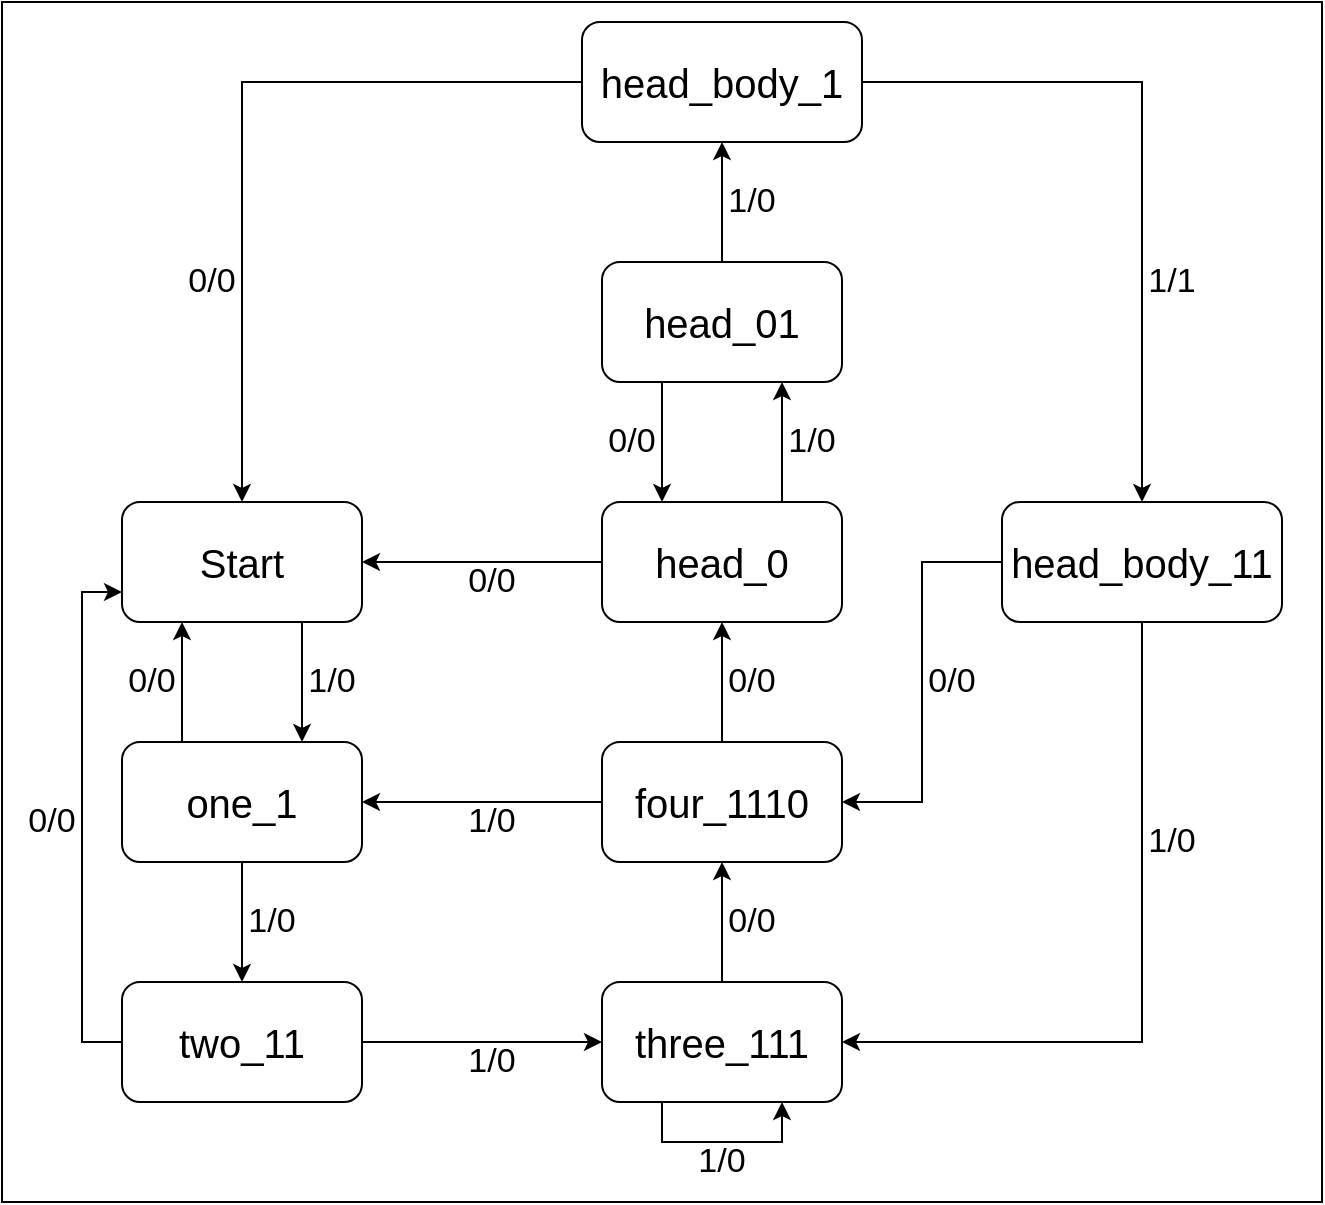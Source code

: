 <mxfile version="22.1.2" type="device">
  <diagram name="第 1 页" id="GbJP6jTTrE4B4Lx9TzEP">
    <mxGraphModel dx="1235" dy="1900" grid="1" gridSize="10" guides="1" tooltips="1" connect="1" arrows="1" fold="1" page="1" pageScale="1" pageWidth="827" pageHeight="1169" math="0" shadow="0">
      <root>
        <mxCell id="0" />
        <mxCell id="1" parent="0" />
        <mxCell id="DbjYG6Qls44x-_L-Lnii-53" value="" style="rounded=0;whiteSpace=wrap;html=1;" vertex="1" parent="1">
          <mxGeometry x="100" y="-50" width="660" height="600" as="geometry" />
        </mxCell>
        <mxCell id="DbjYG6Qls44x-_L-Lnii-52" style="edgeStyle=orthogonalEdgeStyle;rounded=0;orthogonalLoop=1;jettySize=auto;html=1;exitX=0.75;exitY=1;exitDx=0;exitDy=0;entryX=0.75;entryY=0;entryDx=0;entryDy=0;" edge="1" parent="1" source="DbjYG6Qls44x-_L-Lnii-1" target="DbjYG6Qls44x-_L-Lnii-2">
          <mxGeometry relative="1" as="geometry" />
        </mxCell>
        <mxCell id="DbjYG6Qls44x-_L-Lnii-1" value="&lt;font style=&quot;font-size: 20px;&quot;&gt;Start&lt;/font&gt;" style="rounded=1;whiteSpace=wrap;html=1;" vertex="1" parent="1">
          <mxGeometry x="160" y="200" width="120" height="60" as="geometry" />
        </mxCell>
        <mxCell id="DbjYG6Qls44x-_L-Lnii-16" style="edgeStyle=orthogonalEdgeStyle;rounded=0;orthogonalLoop=1;jettySize=auto;html=1;exitX=0.5;exitY=1;exitDx=0;exitDy=0;entryX=0.5;entryY=0;entryDx=0;entryDy=0;" edge="1" parent="1" source="DbjYG6Qls44x-_L-Lnii-2" target="DbjYG6Qls44x-_L-Lnii-3">
          <mxGeometry relative="1" as="geometry" />
        </mxCell>
        <mxCell id="DbjYG6Qls44x-_L-Lnii-36" style="edgeStyle=orthogonalEdgeStyle;rounded=0;orthogonalLoop=1;jettySize=auto;html=1;exitX=0.25;exitY=0;exitDx=0;exitDy=0;entryX=0.25;entryY=1;entryDx=0;entryDy=0;" edge="1" parent="1" source="DbjYG6Qls44x-_L-Lnii-2" target="DbjYG6Qls44x-_L-Lnii-1">
          <mxGeometry relative="1" as="geometry" />
        </mxCell>
        <mxCell id="DbjYG6Qls44x-_L-Lnii-2" value="&lt;span style=&quot;font-size: 20px;&quot;&gt;one_1&lt;/span&gt;" style="rounded=1;whiteSpace=wrap;html=1;" vertex="1" parent="1">
          <mxGeometry x="160" y="320" width="120" height="60" as="geometry" />
        </mxCell>
        <mxCell id="DbjYG6Qls44x-_L-Lnii-18" style="edgeStyle=orthogonalEdgeStyle;rounded=0;orthogonalLoop=1;jettySize=auto;html=1;exitX=1;exitY=0.5;exitDx=0;exitDy=0;entryX=0;entryY=0.5;entryDx=0;entryDy=0;" edge="1" parent="1" source="DbjYG6Qls44x-_L-Lnii-3" target="DbjYG6Qls44x-_L-Lnii-4">
          <mxGeometry relative="1" as="geometry" />
        </mxCell>
        <mxCell id="DbjYG6Qls44x-_L-Lnii-38" style="edgeStyle=orthogonalEdgeStyle;rounded=0;orthogonalLoop=1;jettySize=auto;html=1;exitX=0;exitY=0.5;exitDx=0;exitDy=0;entryX=0;entryY=0.75;entryDx=0;entryDy=0;" edge="1" parent="1" source="DbjYG6Qls44x-_L-Lnii-3" target="DbjYG6Qls44x-_L-Lnii-1">
          <mxGeometry relative="1" as="geometry" />
        </mxCell>
        <mxCell id="DbjYG6Qls44x-_L-Lnii-3" value="&lt;span style=&quot;font-size: 20px;&quot;&gt;two_11&lt;/span&gt;" style="rounded=1;whiteSpace=wrap;html=1;" vertex="1" parent="1">
          <mxGeometry x="160" y="440" width="120" height="60" as="geometry" />
        </mxCell>
        <mxCell id="DbjYG6Qls44x-_L-Lnii-20" style="edgeStyle=orthogonalEdgeStyle;rounded=0;orthogonalLoop=1;jettySize=auto;html=1;exitX=0.5;exitY=0;exitDx=0;exitDy=0;entryX=0.5;entryY=1;entryDx=0;entryDy=0;" edge="1" parent="1" source="DbjYG6Qls44x-_L-Lnii-4" target="DbjYG6Qls44x-_L-Lnii-6">
          <mxGeometry relative="1" as="geometry" />
        </mxCell>
        <mxCell id="DbjYG6Qls44x-_L-Lnii-4" value="&lt;span style=&quot;font-size: 20px;&quot;&gt;three_111&lt;/span&gt;" style="rounded=1;whiteSpace=wrap;html=1;" vertex="1" parent="1">
          <mxGeometry x="400" y="440" width="120" height="60" as="geometry" />
        </mxCell>
        <mxCell id="DbjYG6Qls44x-_L-Lnii-22" style="edgeStyle=orthogonalEdgeStyle;rounded=0;orthogonalLoop=1;jettySize=auto;html=1;exitX=0.5;exitY=0;exitDx=0;exitDy=0;entryX=0.5;entryY=1;entryDx=0;entryDy=0;" edge="1" parent="1" source="DbjYG6Qls44x-_L-Lnii-6" target="DbjYG6Qls44x-_L-Lnii-7">
          <mxGeometry relative="1" as="geometry" />
        </mxCell>
        <mxCell id="DbjYG6Qls44x-_L-Lnii-42" style="edgeStyle=orthogonalEdgeStyle;rounded=0;orthogonalLoop=1;jettySize=auto;html=1;exitX=0;exitY=0.5;exitDx=0;exitDy=0;entryX=1;entryY=0.5;entryDx=0;entryDy=0;" edge="1" parent="1" source="DbjYG6Qls44x-_L-Lnii-6" target="DbjYG6Qls44x-_L-Lnii-2">
          <mxGeometry relative="1" as="geometry" />
        </mxCell>
        <mxCell id="DbjYG6Qls44x-_L-Lnii-6" value="&lt;span style=&quot;font-size: 20px;&quot;&gt;four_1110&lt;/span&gt;" style="rounded=1;whiteSpace=wrap;html=1;" vertex="1" parent="1">
          <mxGeometry x="400" y="320" width="120" height="60" as="geometry" />
        </mxCell>
        <mxCell id="DbjYG6Qls44x-_L-Lnii-44" style="edgeStyle=orthogonalEdgeStyle;rounded=0;orthogonalLoop=1;jettySize=auto;html=1;exitX=0;exitY=0.5;exitDx=0;exitDy=0;entryX=1;entryY=0.5;entryDx=0;entryDy=0;" edge="1" parent="1" source="DbjYG6Qls44x-_L-Lnii-7" target="DbjYG6Qls44x-_L-Lnii-1">
          <mxGeometry relative="1" as="geometry" />
        </mxCell>
        <mxCell id="DbjYG6Qls44x-_L-Lnii-48" style="edgeStyle=orthogonalEdgeStyle;rounded=0;orthogonalLoop=1;jettySize=auto;html=1;exitX=0.75;exitY=0;exitDx=0;exitDy=0;entryX=0.75;entryY=1;entryDx=0;entryDy=0;" edge="1" parent="1" source="DbjYG6Qls44x-_L-Lnii-7" target="DbjYG6Qls44x-_L-Lnii-8">
          <mxGeometry relative="1" as="geometry" />
        </mxCell>
        <mxCell id="DbjYG6Qls44x-_L-Lnii-7" value="&lt;span style=&quot;font-size: 20px;&quot;&gt;head_0&lt;/span&gt;" style="rounded=1;whiteSpace=wrap;html=1;" vertex="1" parent="1">
          <mxGeometry x="400" y="200" width="120" height="60" as="geometry" />
        </mxCell>
        <mxCell id="DbjYG6Qls44x-_L-Lnii-26" style="edgeStyle=orthogonalEdgeStyle;rounded=0;orthogonalLoop=1;jettySize=auto;html=1;exitX=0.5;exitY=0;exitDx=0;exitDy=0;entryX=0.5;entryY=1;entryDx=0;entryDy=0;" edge="1" parent="1" source="DbjYG6Qls44x-_L-Lnii-8" target="DbjYG6Qls44x-_L-Lnii-9">
          <mxGeometry relative="1" as="geometry" />
        </mxCell>
        <mxCell id="DbjYG6Qls44x-_L-Lnii-49" style="edgeStyle=orthogonalEdgeStyle;rounded=0;orthogonalLoop=1;jettySize=auto;html=1;exitX=0.25;exitY=1;exitDx=0;exitDy=0;entryX=0.25;entryY=0;entryDx=0;entryDy=0;" edge="1" parent="1" source="DbjYG6Qls44x-_L-Lnii-8" target="DbjYG6Qls44x-_L-Lnii-7">
          <mxGeometry relative="1" as="geometry" />
        </mxCell>
        <mxCell id="DbjYG6Qls44x-_L-Lnii-8" value="&lt;span style=&quot;font-size: 20px;&quot;&gt;head_01&lt;/span&gt;" style="rounded=1;whiteSpace=wrap;html=1;" vertex="1" parent="1">
          <mxGeometry x="400" y="80" width="120" height="60" as="geometry" />
        </mxCell>
        <mxCell id="DbjYG6Qls44x-_L-Lnii-28" style="edgeStyle=orthogonalEdgeStyle;rounded=0;orthogonalLoop=1;jettySize=auto;html=1;exitX=1;exitY=0.5;exitDx=0;exitDy=0;entryX=0.5;entryY=0;entryDx=0;entryDy=0;" edge="1" parent="1" source="DbjYG6Qls44x-_L-Lnii-9" target="DbjYG6Qls44x-_L-Lnii-10">
          <mxGeometry relative="1" as="geometry" />
        </mxCell>
        <mxCell id="DbjYG6Qls44x-_L-Lnii-45" style="edgeStyle=orthogonalEdgeStyle;rounded=0;orthogonalLoop=1;jettySize=auto;html=1;exitX=0;exitY=0.5;exitDx=0;exitDy=0;entryX=0.5;entryY=0;entryDx=0;entryDy=0;" edge="1" parent="1" source="DbjYG6Qls44x-_L-Lnii-9" target="DbjYG6Qls44x-_L-Lnii-1">
          <mxGeometry relative="1" as="geometry" />
        </mxCell>
        <mxCell id="DbjYG6Qls44x-_L-Lnii-9" value="&lt;span style=&quot;font-size: 20px;&quot;&gt;head_body_1&lt;/span&gt;" style="rounded=1;whiteSpace=wrap;html=1;" vertex="1" parent="1">
          <mxGeometry x="390" y="-40" width="140" height="60" as="geometry" />
        </mxCell>
        <mxCell id="DbjYG6Qls44x-_L-Lnii-30" style="edgeStyle=orthogonalEdgeStyle;rounded=0;orthogonalLoop=1;jettySize=auto;html=1;exitX=0;exitY=0.5;exitDx=0;exitDy=0;entryX=1;entryY=0.5;entryDx=0;entryDy=0;" edge="1" parent="1" source="DbjYG6Qls44x-_L-Lnii-10" target="DbjYG6Qls44x-_L-Lnii-6">
          <mxGeometry relative="1" as="geometry" />
        </mxCell>
        <mxCell id="DbjYG6Qls44x-_L-Lnii-32" style="edgeStyle=orthogonalEdgeStyle;rounded=0;orthogonalLoop=1;jettySize=auto;html=1;exitX=0.5;exitY=1;exitDx=0;exitDy=0;entryX=1;entryY=0.5;entryDx=0;entryDy=0;" edge="1" parent="1" source="DbjYG6Qls44x-_L-Lnii-10" target="DbjYG6Qls44x-_L-Lnii-4">
          <mxGeometry relative="1" as="geometry" />
        </mxCell>
        <mxCell id="DbjYG6Qls44x-_L-Lnii-10" value="&lt;span style=&quot;font-size: 20px;&quot;&gt;head_body_11&lt;/span&gt;" style="rounded=1;whiteSpace=wrap;html=1;" vertex="1" parent="1">
          <mxGeometry x="600" y="200" width="140" height="60" as="geometry" />
        </mxCell>
        <mxCell id="DbjYG6Qls44x-_L-Lnii-15" value="&lt;font style=&quot;font-size: 17px;&quot;&gt;1/0&lt;/font&gt;" style="text;html=1;strokeColor=none;fillColor=none;align=center;verticalAlign=middle;whiteSpace=wrap;rounded=0;" vertex="1" parent="1">
          <mxGeometry x="250" y="280" width="30" height="20" as="geometry" />
        </mxCell>
        <mxCell id="DbjYG6Qls44x-_L-Lnii-17" value="&lt;font style=&quot;font-size: 17px;&quot;&gt;1/0&lt;/font&gt;" style="text;html=1;strokeColor=none;fillColor=none;align=center;verticalAlign=middle;whiteSpace=wrap;rounded=0;" vertex="1" parent="1">
          <mxGeometry x="220" y="400" width="30" height="20" as="geometry" />
        </mxCell>
        <mxCell id="DbjYG6Qls44x-_L-Lnii-19" value="&lt;font style=&quot;font-size: 17px;&quot;&gt;1/0&lt;/font&gt;" style="text;html=1;strokeColor=none;fillColor=none;align=center;verticalAlign=middle;whiteSpace=wrap;rounded=0;" vertex="1" parent="1">
          <mxGeometry x="330" y="470" width="30" height="20" as="geometry" />
        </mxCell>
        <mxCell id="DbjYG6Qls44x-_L-Lnii-21" value="&lt;font style=&quot;font-size: 17px;&quot;&gt;0/0&lt;/font&gt;" style="text;html=1;strokeColor=none;fillColor=none;align=center;verticalAlign=middle;whiteSpace=wrap;rounded=0;" vertex="1" parent="1">
          <mxGeometry x="460" y="400" width="30" height="20" as="geometry" />
        </mxCell>
        <mxCell id="DbjYG6Qls44x-_L-Lnii-23" value="&lt;font style=&quot;font-size: 17px;&quot;&gt;0/0&lt;/font&gt;" style="text;html=1;strokeColor=none;fillColor=none;align=center;verticalAlign=middle;whiteSpace=wrap;rounded=0;" vertex="1" parent="1">
          <mxGeometry x="460" y="280" width="30" height="20" as="geometry" />
        </mxCell>
        <mxCell id="DbjYG6Qls44x-_L-Lnii-25" value="&lt;font style=&quot;font-size: 17px;&quot;&gt;1/0&lt;/font&gt;" style="text;html=1;strokeColor=none;fillColor=none;align=center;verticalAlign=middle;whiteSpace=wrap;rounded=0;" vertex="1" parent="1">
          <mxGeometry x="490" y="160" width="30" height="20" as="geometry" />
        </mxCell>
        <mxCell id="DbjYG6Qls44x-_L-Lnii-27" value="&lt;font style=&quot;font-size: 17px;&quot;&gt;1/0&lt;/font&gt;" style="text;html=1;strokeColor=none;fillColor=none;align=center;verticalAlign=middle;whiteSpace=wrap;rounded=0;" vertex="1" parent="1">
          <mxGeometry x="460" y="40" width="30" height="20" as="geometry" />
        </mxCell>
        <mxCell id="DbjYG6Qls44x-_L-Lnii-29" value="&lt;font style=&quot;font-size: 17px;&quot;&gt;1/1&lt;/font&gt;" style="text;html=1;strokeColor=none;fillColor=none;align=center;verticalAlign=middle;whiteSpace=wrap;rounded=0;" vertex="1" parent="1">
          <mxGeometry x="670" y="80" width="30" height="20" as="geometry" />
        </mxCell>
        <mxCell id="DbjYG6Qls44x-_L-Lnii-31" value="&lt;font style=&quot;font-size: 17px;&quot;&gt;0/0&lt;/font&gt;" style="text;html=1;strokeColor=none;fillColor=none;align=center;verticalAlign=middle;whiteSpace=wrap;rounded=0;" vertex="1" parent="1">
          <mxGeometry x="560" y="280" width="30" height="20" as="geometry" />
        </mxCell>
        <mxCell id="DbjYG6Qls44x-_L-Lnii-33" value="&lt;font style=&quot;font-size: 17px;&quot;&gt;1/0&lt;/font&gt;" style="text;html=1;strokeColor=none;fillColor=none;align=center;verticalAlign=middle;whiteSpace=wrap;rounded=0;" vertex="1" parent="1">
          <mxGeometry x="670" y="360" width="30" height="20" as="geometry" />
        </mxCell>
        <mxCell id="DbjYG6Qls44x-_L-Lnii-34" style="edgeStyle=orthogonalEdgeStyle;rounded=0;orthogonalLoop=1;jettySize=auto;html=1;exitX=0.25;exitY=1;exitDx=0;exitDy=0;entryX=0.75;entryY=1;entryDx=0;entryDy=0;" edge="1" parent="1" source="DbjYG6Qls44x-_L-Lnii-4" target="DbjYG6Qls44x-_L-Lnii-4">
          <mxGeometry relative="1" as="geometry" />
        </mxCell>
        <mxCell id="DbjYG6Qls44x-_L-Lnii-35" value="&lt;font style=&quot;font-size: 17px;&quot;&gt;1/0&lt;/font&gt;" style="text;html=1;strokeColor=none;fillColor=none;align=center;verticalAlign=middle;whiteSpace=wrap;rounded=0;" vertex="1" parent="1">
          <mxGeometry x="445" y="520" width="30" height="20" as="geometry" />
        </mxCell>
        <mxCell id="DbjYG6Qls44x-_L-Lnii-37" value="&lt;font style=&quot;font-size: 17px;&quot;&gt;0/0&lt;/font&gt;" style="text;html=1;strokeColor=none;fillColor=none;align=center;verticalAlign=middle;whiteSpace=wrap;rounded=0;" vertex="1" parent="1">
          <mxGeometry x="160" y="280" width="30" height="20" as="geometry" />
        </mxCell>
        <mxCell id="DbjYG6Qls44x-_L-Lnii-39" value="&lt;font style=&quot;font-size: 17px;&quot;&gt;0/0&lt;/font&gt;" style="text;html=1;strokeColor=none;fillColor=none;align=center;verticalAlign=middle;whiteSpace=wrap;rounded=0;" vertex="1" parent="1">
          <mxGeometry x="110" y="350" width="30" height="20" as="geometry" />
        </mxCell>
        <mxCell id="DbjYG6Qls44x-_L-Lnii-43" value="&lt;font style=&quot;font-size: 17px;&quot;&gt;1/0&lt;/font&gt;" style="text;html=1;strokeColor=none;fillColor=none;align=center;verticalAlign=middle;whiteSpace=wrap;rounded=0;" vertex="1" parent="1">
          <mxGeometry x="330" y="350" width="30" height="20" as="geometry" />
        </mxCell>
        <mxCell id="DbjYG6Qls44x-_L-Lnii-46" value="&lt;font style=&quot;font-size: 17px;&quot;&gt;0/0&lt;/font&gt;" style="text;html=1;strokeColor=none;fillColor=none;align=center;verticalAlign=middle;whiteSpace=wrap;rounded=0;" vertex="1" parent="1">
          <mxGeometry x="330" y="230" width="30" height="20" as="geometry" />
        </mxCell>
        <mxCell id="DbjYG6Qls44x-_L-Lnii-47" value="&lt;font style=&quot;font-size: 17px;&quot;&gt;0/0&lt;/font&gt;" style="text;html=1;strokeColor=none;fillColor=none;align=center;verticalAlign=middle;whiteSpace=wrap;rounded=0;" vertex="1" parent="1">
          <mxGeometry x="190" y="80" width="30" height="20" as="geometry" />
        </mxCell>
        <mxCell id="DbjYG6Qls44x-_L-Lnii-50" value="&lt;font style=&quot;font-size: 17px;&quot;&gt;0/0&lt;/font&gt;" style="text;html=1;strokeColor=none;fillColor=none;align=center;verticalAlign=middle;whiteSpace=wrap;rounded=0;" vertex="1" parent="1">
          <mxGeometry x="400" y="160" width="30" height="20" as="geometry" />
        </mxCell>
      </root>
    </mxGraphModel>
  </diagram>
</mxfile>
